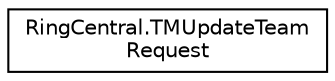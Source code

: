 digraph "Graphical Class Hierarchy"
{
 // LATEX_PDF_SIZE
  edge [fontname="Helvetica",fontsize="10",labelfontname="Helvetica",labelfontsize="10"];
  node [fontname="Helvetica",fontsize="10",shape=record];
  rankdir="LR";
  Node0 [label="RingCentral.TMUpdateTeam\lRequest",height=0.2,width=0.4,color="black", fillcolor="white", style="filled",URL="$classRingCentral_1_1TMUpdateTeamRequest.html",tooltip=" "];
}

